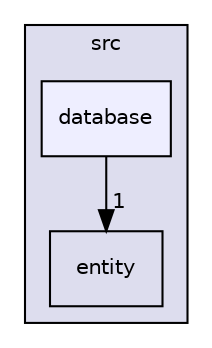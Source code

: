 digraph "database" {
  compound=true
  node [ fontsize="10", fontname="Helvetica"];
  edge [ labelfontsize="10", labelfontname="Helvetica"];
  subgraph clusterdir_a063914ab482288b7b0e1b2fca86158c {
    graph [ bgcolor="#ddddee", pencolor="black", label="src" fontname="Helvetica", fontsize="10", URL="dir_a063914ab482288b7b0e1b2fca86158c.html"]
  dir_f545203bfb5d89c5496a4973a2a5abbd [shape=box label="entity" URL="dir_f545203bfb5d89c5496a4973a2a5abbd.html"];
  dir_552b6b6eeffb4a71dc339ffd863eaf9c [shape=box, label="database", style="filled", fillcolor="#eeeeff", pencolor="black", URL="dir_552b6b6eeffb4a71dc339ffd863eaf9c.html"];
  }
  dir_552b6b6eeffb4a71dc339ffd863eaf9c->dir_f545203bfb5d89c5496a4973a2a5abbd [headlabel="1", labeldistance=1.5 headhref="dir_000016_000006.html"];
}
